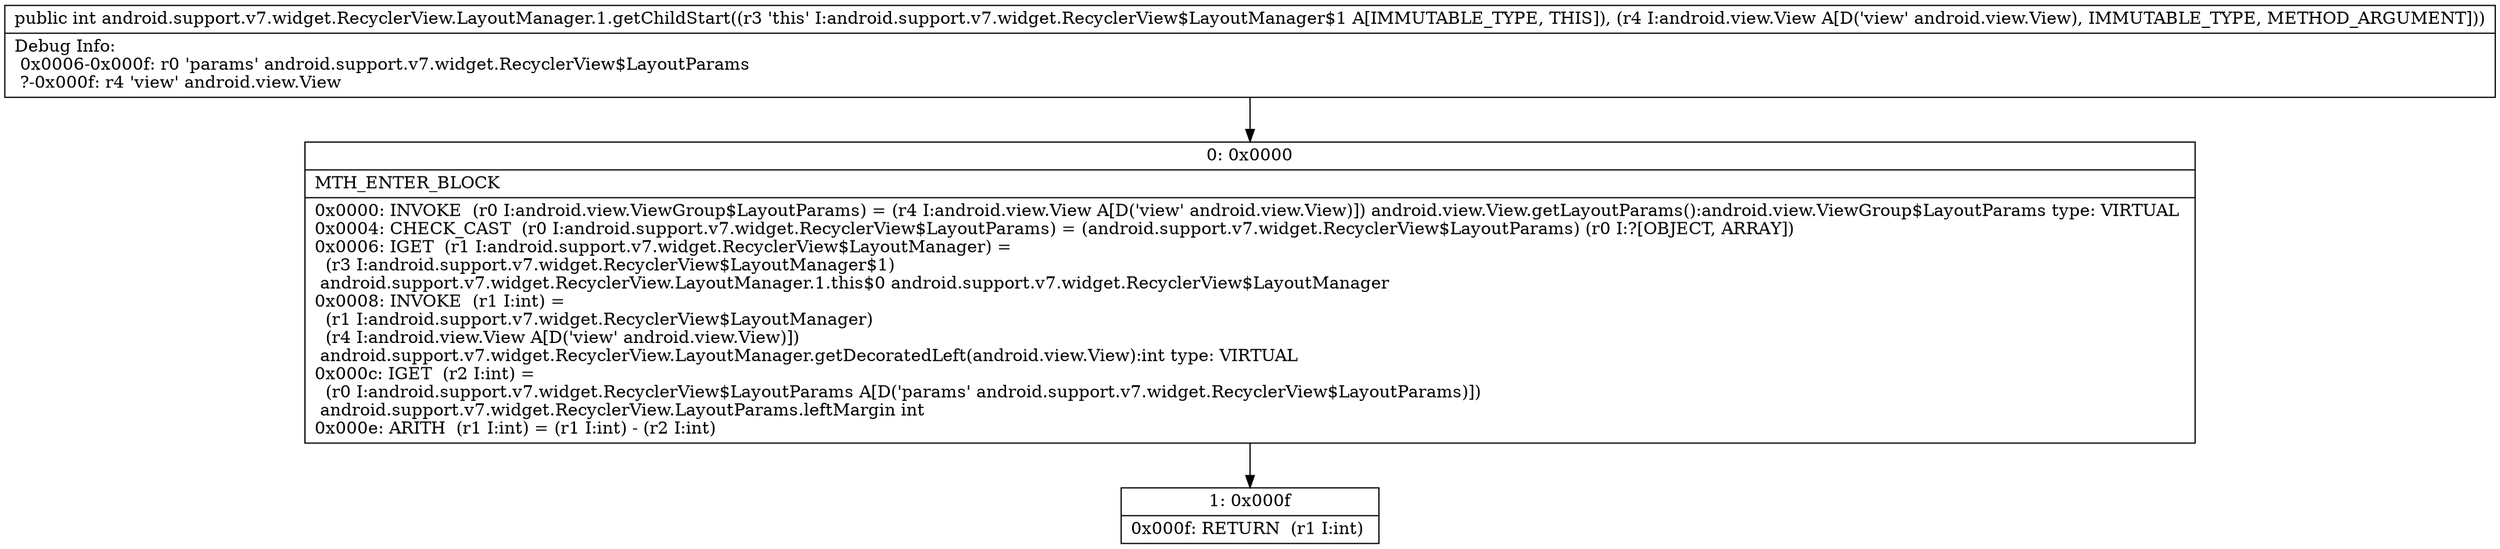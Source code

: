 digraph "CFG forandroid.support.v7.widget.RecyclerView.LayoutManager.1.getChildStart(Landroid\/view\/View;)I" {
Node_0 [shape=record,label="{0\:\ 0x0000|MTH_ENTER_BLOCK\l|0x0000: INVOKE  (r0 I:android.view.ViewGroup$LayoutParams) = (r4 I:android.view.View A[D('view' android.view.View)]) android.view.View.getLayoutParams():android.view.ViewGroup$LayoutParams type: VIRTUAL \l0x0004: CHECK_CAST  (r0 I:android.support.v7.widget.RecyclerView$LayoutParams) = (android.support.v7.widget.RecyclerView$LayoutParams) (r0 I:?[OBJECT, ARRAY]) \l0x0006: IGET  (r1 I:android.support.v7.widget.RecyclerView$LayoutManager) = \l  (r3 I:android.support.v7.widget.RecyclerView$LayoutManager$1)\l android.support.v7.widget.RecyclerView.LayoutManager.1.this$0 android.support.v7.widget.RecyclerView$LayoutManager \l0x0008: INVOKE  (r1 I:int) = \l  (r1 I:android.support.v7.widget.RecyclerView$LayoutManager)\l  (r4 I:android.view.View A[D('view' android.view.View)])\l android.support.v7.widget.RecyclerView.LayoutManager.getDecoratedLeft(android.view.View):int type: VIRTUAL \l0x000c: IGET  (r2 I:int) = \l  (r0 I:android.support.v7.widget.RecyclerView$LayoutParams A[D('params' android.support.v7.widget.RecyclerView$LayoutParams)])\l android.support.v7.widget.RecyclerView.LayoutParams.leftMargin int \l0x000e: ARITH  (r1 I:int) = (r1 I:int) \- (r2 I:int) \l}"];
Node_1 [shape=record,label="{1\:\ 0x000f|0x000f: RETURN  (r1 I:int) \l}"];
MethodNode[shape=record,label="{public int android.support.v7.widget.RecyclerView.LayoutManager.1.getChildStart((r3 'this' I:android.support.v7.widget.RecyclerView$LayoutManager$1 A[IMMUTABLE_TYPE, THIS]), (r4 I:android.view.View A[D('view' android.view.View), IMMUTABLE_TYPE, METHOD_ARGUMENT]))  | Debug Info:\l  0x0006\-0x000f: r0 'params' android.support.v7.widget.RecyclerView$LayoutParams\l  ?\-0x000f: r4 'view' android.view.View\l}"];
MethodNode -> Node_0;
Node_0 -> Node_1;
}

